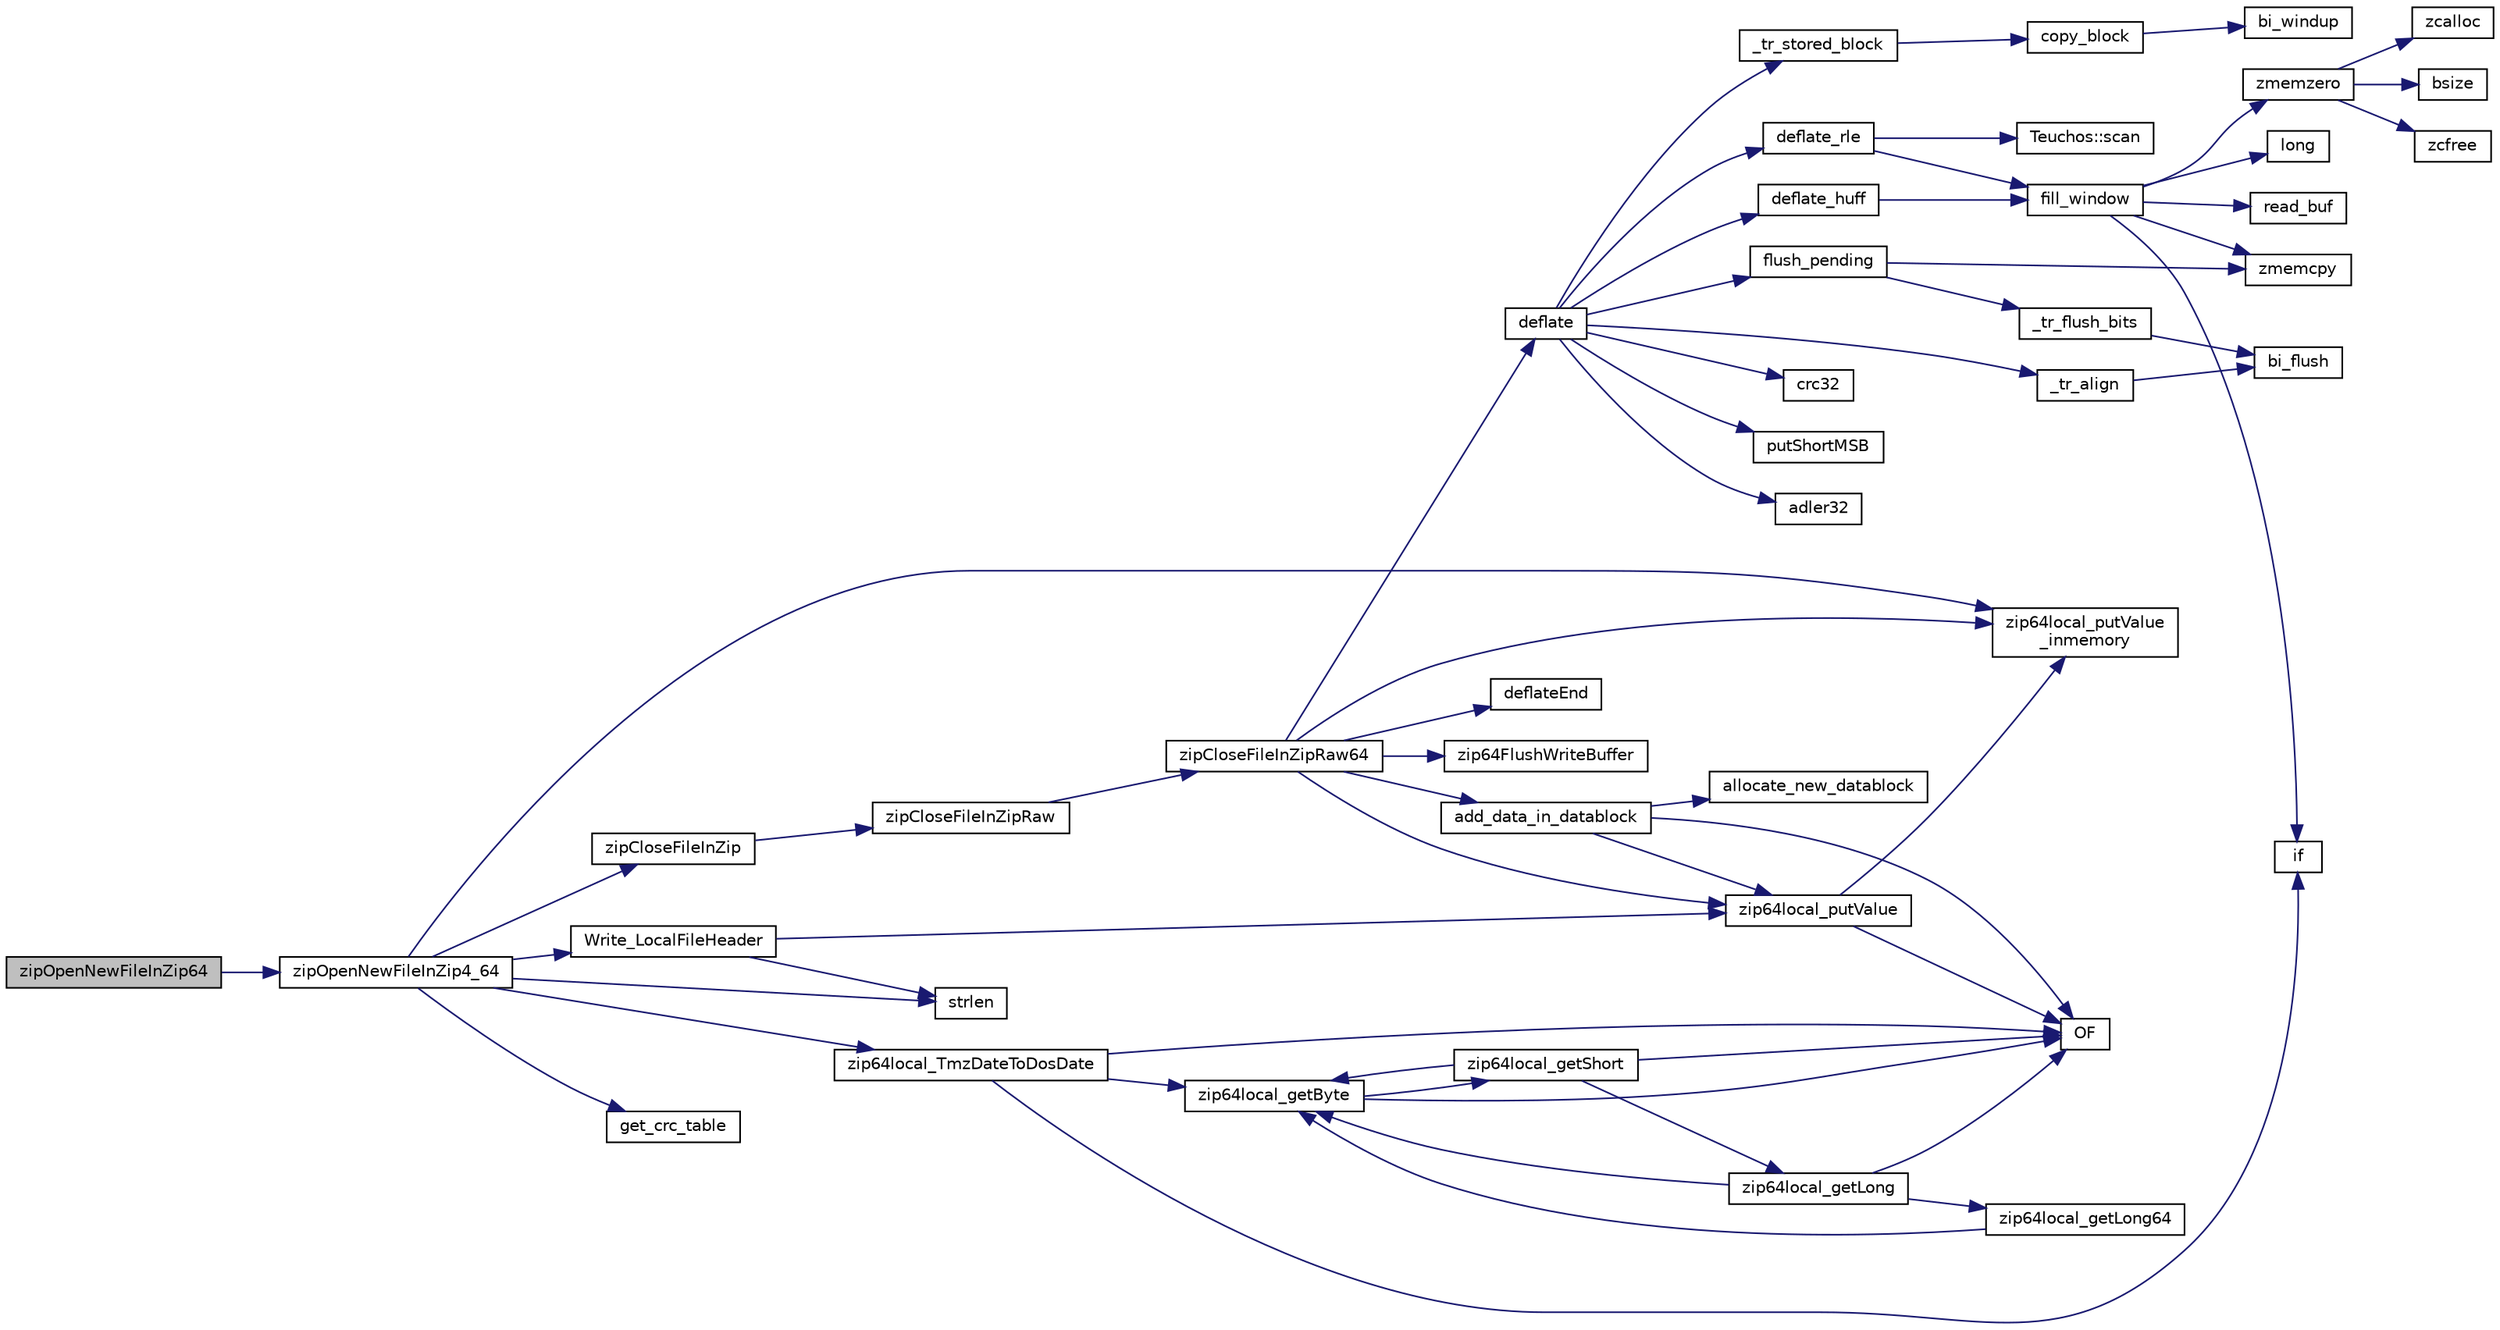 digraph "zipOpenNewFileInZip64"
{
  edge [fontname="Helvetica",fontsize="10",labelfontname="Helvetica",labelfontsize="10"];
  node [fontname="Helvetica",fontsize="10",shape=record];
  rankdir="LR";
  Node953 [label="zipOpenNewFileInZip64",height=0.2,width=0.4,color="black", fillcolor="grey75", style="filled", fontcolor="black"];
  Node953 -> Node954 [color="midnightblue",fontsize="10",style="solid",fontname="Helvetica"];
  Node954 [label="zipOpenNewFileInZip4_64",height=0.2,width=0.4,color="black", fillcolor="white", style="filled",URL="$d0/d5f/zip_8c.html#a638e4d5a7305f25e1ef6c2f6f14e2861"];
  Node954 -> Node955 [color="midnightblue",fontsize="10",style="solid",fontname="Helvetica"];
  Node955 [label="zipCloseFileInZip",height=0.2,width=0.4,color="black", fillcolor="white", style="filled",URL="$d0/d5f/zip_8c.html#ae470f753aef4cffe4f77a5ec2bcfbde1"];
  Node955 -> Node956 [color="midnightblue",fontsize="10",style="solid",fontname="Helvetica"];
  Node956 [label="zipCloseFileInZipRaw",height=0.2,width=0.4,color="black", fillcolor="white", style="filled",URL="$d0/d5f/zip_8c.html#a43fe6f36cef62c7f34c0fdb4c8288b87"];
  Node956 -> Node957 [color="midnightblue",fontsize="10",style="solid",fontname="Helvetica"];
  Node957 [label="zipCloseFileInZipRaw64",height=0.2,width=0.4,color="black", fillcolor="white", style="filled",URL="$d0/d5f/zip_8c.html#a3bed1cfe7ae981d2a433a1dbdb2cc436"];
  Node957 -> Node958 [color="midnightblue",fontsize="10",style="solid",fontname="Helvetica"];
  Node958 [label="zip64FlushWriteBuffer",height=0.2,width=0.4,color="black", fillcolor="white", style="filled",URL="$d0/d5f/zip_8c.html#aacb39e685c358a284a9162e579793469"];
  Node957 -> Node959 [color="midnightblue",fontsize="10",style="solid",fontname="Helvetica"];
  Node959 [label="deflate",height=0.2,width=0.4,color="black", fillcolor="white", style="filled",URL="$d1/d2d/_f_m_i_l_2_third_party_2_zlib_2zlib-1_82_86_2deflate_8c.html#aedba3a94d6e827d61b660443ae5b9f09"];
  Node959 -> Node960 [color="midnightblue",fontsize="10",style="solid",fontname="Helvetica"];
  Node960 [label="crc32",height=0.2,width=0.4,color="black", fillcolor="white", style="filled",URL="$d8/d31/_f_m_i_l_2_third_party_2_zlib_2zlib-1_82_86_2crc32_8c.html#af5a1c7b05170540ef3bb084e6cf903c4"];
  Node959 -> Node961 [color="midnightblue",fontsize="10",style="solid",fontname="Helvetica"];
  Node961 [label="putShortMSB",height=0.2,width=0.4,color="black", fillcolor="white", style="filled",URL="$d1/d2d/_f_m_i_l_2_third_party_2_zlib_2zlib-1_82_86_2deflate_8c.html#a6db0a0a840addf113cb217c4aa1c0384"];
  Node959 -> Node962 [color="midnightblue",fontsize="10",style="solid",fontname="Helvetica"];
  Node962 [label="adler32",height=0.2,width=0.4,color="black", fillcolor="white", style="filled",URL="$d5/d1f/_f_m_i_l_2_third_party_2_zlib_2zlib-1_82_86_2adler32_8c.html#a86607743a4b76949b24cf5cc2f01a40d"];
  Node959 -> Node963 [color="midnightblue",fontsize="10",style="solid",fontname="Helvetica"];
  Node963 [label="flush_pending",height=0.2,width=0.4,color="black", fillcolor="white", style="filled",URL="$d1/d2d/_f_m_i_l_2_third_party_2_zlib_2zlib-1_82_86_2deflate_8c.html#ae9a3263767d40c4f7443bf07c31e0119"];
  Node963 -> Node964 [color="midnightblue",fontsize="10",style="solid",fontname="Helvetica"];
  Node964 [label="_tr_flush_bits",height=0.2,width=0.4,color="black", fillcolor="white", style="filled",URL="$d3/d11/_f_m_i_l_2_third_party_2_zlib_2zlib-1_82_86_2trees_8c.html#a7152f0344193f9c6f4ae640326a0641a"];
  Node964 -> Node965 [color="midnightblue",fontsize="10",style="solid",fontname="Helvetica"];
  Node965 [label="bi_flush",height=0.2,width=0.4,color="black", fillcolor="white", style="filled",URL="$d3/d11/_f_m_i_l_2_third_party_2_zlib_2zlib-1_82_86_2trees_8c.html#ab3b46873b1a7611ee2ca275cfd1c8f79"];
  Node963 -> Node966 [color="midnightblue",fontsize="10",style="solid",fontname="Helvetica"];
  Node966 [label="zmemcpy",height=0.2,width=0.4,color="black", fillcolor="white", style="filled",URL="$dd/d87/_f_m_i_l_2_third_party_2_zlib_2zlib-1_82_86_2zutil_8c.html#aac7aa2bbd8584b96c89e311b6c3409a5"];
  Node959 -> Node967 [color="midnightblue",fontsize="10",style="solid",fontname="Helvetica"];
  Node967 [label="deflate_huff",height=0.2,width=0.4,color="black", fillcolor="white", style="filled",URL="$d1/d2d/_f_m_i_l_2_third_party_2_zlib_2zlib-1_82_86_2deflate_8c.html#a5d5671ede8ee51f34a50cfd5f498d2f0"];
  Node967 -> Node968 [color="midnightblue",fontsize="10",style="solid",fontname="Helvetica"];
  Node968 [label="fill_window",height=0.2,width=0.4,color="black", fillcolor="white", style="filled",URL="$d1/d2d/_f_m_i_l_2_third_party_2_zlib_2zlib-1_82_86_2deflate_8c.html#a6cf3c43817cac5f5c422e94b2a57ea49"];
  Node968 -> Node966 [color="midnightblue",fontsize="10",style="solid",fontname="Helvetica"];
  Node968 -> Node969 [color="midnightblue",fontsize="10",style="solid",fontname="Helvetica"];
  Node969 [label="long",height=0.2,width=0.4,color="black", fillcolor="white", style="filled",URL="$d2/db7/ioapi_8h.html#a3c7b35ad9dab18b8310343c201f7b27e"];
  Node968 -> Node970 [color="midnightblue",fontsize="10",style="solid",fontname="Helvetica"];
  Node970 [label="read_buf",height=0.2,width=0.4,color="black", fillcolor="white", style="filled",URL="$d1/d2d/_f_m_i_l_2_third_party_2_zlib_2zlib-1_82_86_2deflate_8c.html#a30b7fcd3e6bea023c1c00eafad492639"];
  Node968 -> Node971 [color="midnightblue",fontsize="10",style="solid",fontname="Helvetica"];
  Node971 [label="zmemzero",height=0.2,width=0.4,color="black", fillcolor="white", style="filled",URL="$dd/d87/_f_m_i_l_2_third_party_2_zlib_2zlib-1_82_86_2zutil_8c.html#a9d1ad31f82b89b791ce9c70c24d3947c"];
  Node971 -> Node972 [color="midnightblue",fontsize="10",style="solid",fontname="Helvetica"];
  Node972 [label="zcalloc",height=0.2,width=0.4,color="black", fillcolor="white", style="filled",URL="$dd/d87/_f_m_i_l_2_third_party_2_zlib_2zlib-1_82_86_2zutil_8c.html#a41dc53193e9af4588e7bcbe459f4f834"];
  Node971 -> Node973 [color="midnightblue",fontsize="10",style="solid",fontname="Helvetica"];
  Node973 [label="bsize",height=0.2,width=0.4,color="black", fillcolor="white", style="filled",URL="$de/def/kim__info_8m.html#a667852275f03fbdf41ab7ff7de2045c2"];
  Node971 -> Node974 [color="midnightblue",fontsize="10",style="solid",fontname="Helvetica"];
  Node974 [label="zcfree",height=0.2,width=0.4,color="black", fillcolor="white", style="filled",URL="$dd/d87/_f_m_i_l_2_third_party_2_zlib_2zlib-1_82_86_2zutil_8c.html#a03a8230ad4ec43e8916fa91aad05bfd3"];
  Node968 -> Node975 [color="midnightblue",fontsize="10",style="solid",fontname="Helvetica"];
  Node975 [label="if",height=0.2,width=0.4,color="black", fillcolor="white", style="filled",URL="$dc/ddc/3rd_party_2flex-2_85_835_2parse_8c.html#a5468319b5337c3d6192d299ceb3062fc"];
  Node959 -> Node976 [color="midnightblue",fontsize="10",style="solid",fontname="Helvetica"];
  Node976 [label="deflate_rle",height=0.2,width=0.4,color="black", fillcolor="white", style="filled",URL="$d1/d2d/_f_m_i_l_2_third_party_2_zlib_2zlib-1_82_86_2deflate_8c.html#aea13a1600dd641f5584b39b840eecaae"];
  Node976 -> Node977 [color="midnightblue",fontsize="10",style="solid",fontname="Helvetica"];
  Node977 [label="Teuchos::scan",height=0.2,width=0.4,color="black", fillcolor="white", style="filled",URL="$d3/d74/namespace_teuchos.html#ae6e89ec4ec75fe3902d934b8881532f0",tooltip="Deprecated. "];
  Node976 -> Node968 [color="midnightblue",fontsize="10",style="solid",fontname="Helvetica"];
  Node959 -> Node978 [color="midnightblue",fontsize="10",style="solid",fontname="Helvetica"];
  Node978 [label="_tr_align",height=0.2,width=0.4,color="black", fillcolor="white", style="filled",URL="$d3/d11/_f_m_i_l_2_third_party_2_zlib_2zlib-1_82_86_2trees_8c.html#abd2aff56f489aac6182c99eb739c41be"];
  Node978 -> Node965 [color="midnightblue",fontsize="10",style="solid",fontname="Helvetica"];
  Node959 -> Node979 [color="midnightblue",fontsize="10",style="solid",fontname="Helvetica"];
  Node979 [label="_tr_stored_block",height=0.2,width=0.4,color="black", fillcolor="white", style="filled",URL="$d3/d11/_f_m_i_l_2_third_party_2_zlib_2zlib-1_82_86_2trees_8c.html#a65fd19df7fed60e83492819918defec2"];
  Node979 -> Node980 [color="midnightblue",fontsize="10",style="solid",fontname="Helvetica"];
  Node980 [label="copy_block",height=0.2,width=0.4,color="black", fillcolor="white", style="filled",URL="$d3/d11/_f_m_i_l_2_third_party_2_zlib_2zlib-1_82_86_2trees_8c.html#a1f3d6aa6a0147df6a48af35bcb5719d6"];
  Node980 -> Node981 [color="midnightblue",fontsize="10",style="solid",fontname="Helvetica"];
  Node981 [label="bi_windup",height=0.2,width=0.4,color="black", fillcolor="white", style="filled",URL="$d3/d11/_f_m_i_l_2_third_party_2_zlib_2zlib-1_82_86_2trees_8c.html#a8532fd6b0e6cd8b6a633fe249ac4353c"];
  Node957 -> Node982 [color="midnightblue",fontsize="10",style="solid",fontname="Helvetica"];
  Node982 [label="deflateEnd",height=0.2,width=0.4,color="black", fillcolor="white", style="filled",URL="$d1/d2d/_f_m_i_l_2_third_party_2_zlib_2zlib-1_82_86_2deflate_8c.html#ada68769789b1d84de7e708d6e848a075"];
  Node957 -> Node983 [color="midnightblue",fontsize="10",style="solid",fontname="Helvetica"];
  Node983 [label="zip64local_putValue\l_inmemory",height=0.2,width=0.4,color="black", fillcolor="white", style="filled",URL="$d0/d5f/zip_8c.html#a472dc2ba2bf1d51a41e87cd97dbdb18b"];
  Node957 -> Node984 [color="midnightblue",fontsize="10",style="solid",fontname="Helvetica"];
  Node984 [label="add_data_in_datablock",height=0.2,width=0.4,color="black", fillcolor="white", style="filled",URL="$d0/d5f/zip_8c.html#af411f447b40db1fad258dee3b786ccc1"];
  Node984 -> Node985 [color="midnightblue",fontsize="10",style="solid",fontname="Helvetica"];
  Node985 [label="allocate_new_datablock",height=0.2,width=0.4,color="black", fillcolor="white", style="filled",URL="$d0/d5f/zip_8c.html#a86c6b1ea8228286351584adc3d47b07c"];
  Node984 -> Node986 [color="midnightblue",fontsize="10",style="solid",fontname="Helvetica"];
  Node986 [label="zip64local_putValue",height=0.2,width=0.4,color="black", fillcolor="white", style="filled",URL="$d0/d5f/zip_8c.html#a5aeb27e162442455a221eb365c68f8d2"];
  Node986 -> Node983 [color="midnightblue",fontsize="10",style="solid",fontname="Helvetica"];
  Node986 -> Node987 [color="midnightblue",fontsize="10",style="solid",fontname="Helvetica"];
  Node987 [label="OF",height=0.2,width=0.4,color="black", fillcolor="white", style="filled",URL="$d0/d5f/zip_8c.html#aeceecbdb8a6daac5791ebba72d0bf346"];
  Node984 -> Node987 [color="midnightblue",fontsize="10",style="solid",fontname="Helvetica"];
  Node957 -> Node986 [color="midnightblue",fontsize="10",style="solid",fontname="Helvetica"];
  Node954 -> Node988 [color="midnightblue",fontsize="10",style="solid",fontname="Helvetica"];
  Node988 [label="strlen",height=0.2,width=0.4,color="black", fillcolor="white", style="filled",URL="$d7/d57/iregex_8c.html#a492442620ce65db20fe7297b43cbca65"];
  Node954 -> Node989 [color="midnightblue",fontsize="10",style="solid",fontname="Helvetica"];
  Node989 [label="zip64local_TmzDateToDosDate",height=0.2,width=0.4,color="black", fillcolor="white", style="filled",URL="$d0/d5f/zip_8c.html#a0358f3b6350c161f10e6594b09ca15b3"];
  Node989 -> Node975 [color="midnightblue",fontsize="10",style="solid",fontname="Helvetica"];
  Node989 -> Node990 [color="midnightblue",fontsize="10",style="solid",fontname="Helvetica"];
  Node990 [label="zip64local_getByte",height=0.2,width=0.4,color="black", fillcolor="white", style="filled",URL="$d0/d5f/zip_8c.html#a20f347793909851b9e203b1689f27f4e"];
  Node990 -> Node991 [color="midnightblue",fontsize="10",style="solid",fontname="Helvetica"];
  Node991 [label="zip64local_getShort",height=0.2,width=0.4,color="black", fillcolor="white", style="filled",URL="$d0/d5f/zip_8c.html#a15321a6e2fcae4715b3874a1ce5576e0"];
  Node991 -> Node990 [color="midnightblue",fontsize="10",style="solid",fontname="Helvetica"];
  Node991 -> Node992 [color="midnightblue",fontsize="10",style="solid",fontname="Helvetica"];
  Node992 [label="zip64local_getLong",height=0.2,width=0.4,color="black", fillcolor="white", style="filled",URL="$d0/d5f/zip_8c.html#ae244e7a8d380a116d3dd94a197fb5adb"];
  Node992 -> Node990 [color="midnightblue",fontsize="10",style="solid",fontname="Helvetica"];
  Node992 -> Node993 [color="midnightblue",fontsize="10",style="solid",fontname="Helvetica"];
  Node993 [label="zip64local_getLong64",height=0.2,width=0.4,color="black", fillcolor="white", style="filled",URL="$d0/d5f/zip_8c.html#a8f469d2f6ea68fbacf9f10d88f00b425"];
  Node993 -> Node990 [color="midnightblue",fontsize="10",style="solid",fontname="Helvetica"];
  Node992 -> Node987 [color="midnightblue",fontsize="10",style="solid",fontname="Helvetica"];
  Node991 -> Node987 [color="midnightblue",fontsize="10",style="solid",fontname="Helvetica"];
  Node990 -> Node987 [color="midnightblue",fontsize="10",style="solid",fontname="Helvetica"];
  Node989 -> Node987 [color="midnightblue",fontsize="10",style="solid",fontname="Helvetica"];
  Node954 -> Node983 [color="midnightblue",fontsize="10",style="solid",fontname="Helvetica"];
  Node954 -> Node994 [color="midnightblue",fontsize="10",style="solid",fontname="Helvetica"];
  Node994 [label="Write_LocalFileHeader",height=0.2,width=0.4,color="black", fillcolor="white", style="filled",URL="$d0/d5f/zip_8c.html#a725809dec135ca745658c72a8578e505"];
  Node994 -> Node988 [color="midnightblue",fontsize="10",style="solid",fontname="Helvetica"];
  Node994 -> Node986 [color="midnightblue",fontsize="10",style="solid",fontname="Helvetica"];
  Node954 -> Node995 [color="midnightblue",fontsize="10",style="solid",fontname="Helvetica"];
  Node995 [label="get_crc_table",height=0.2,width=0.4,color="black", fillcolor="white", style="filled",URL="$d8/d31/_f_m_i_l_2_third_party_2_zlib_2zlib-1_82_86_2crc32_8c.html#a0c255e811cd7d10f09118753771094a0"];
}
